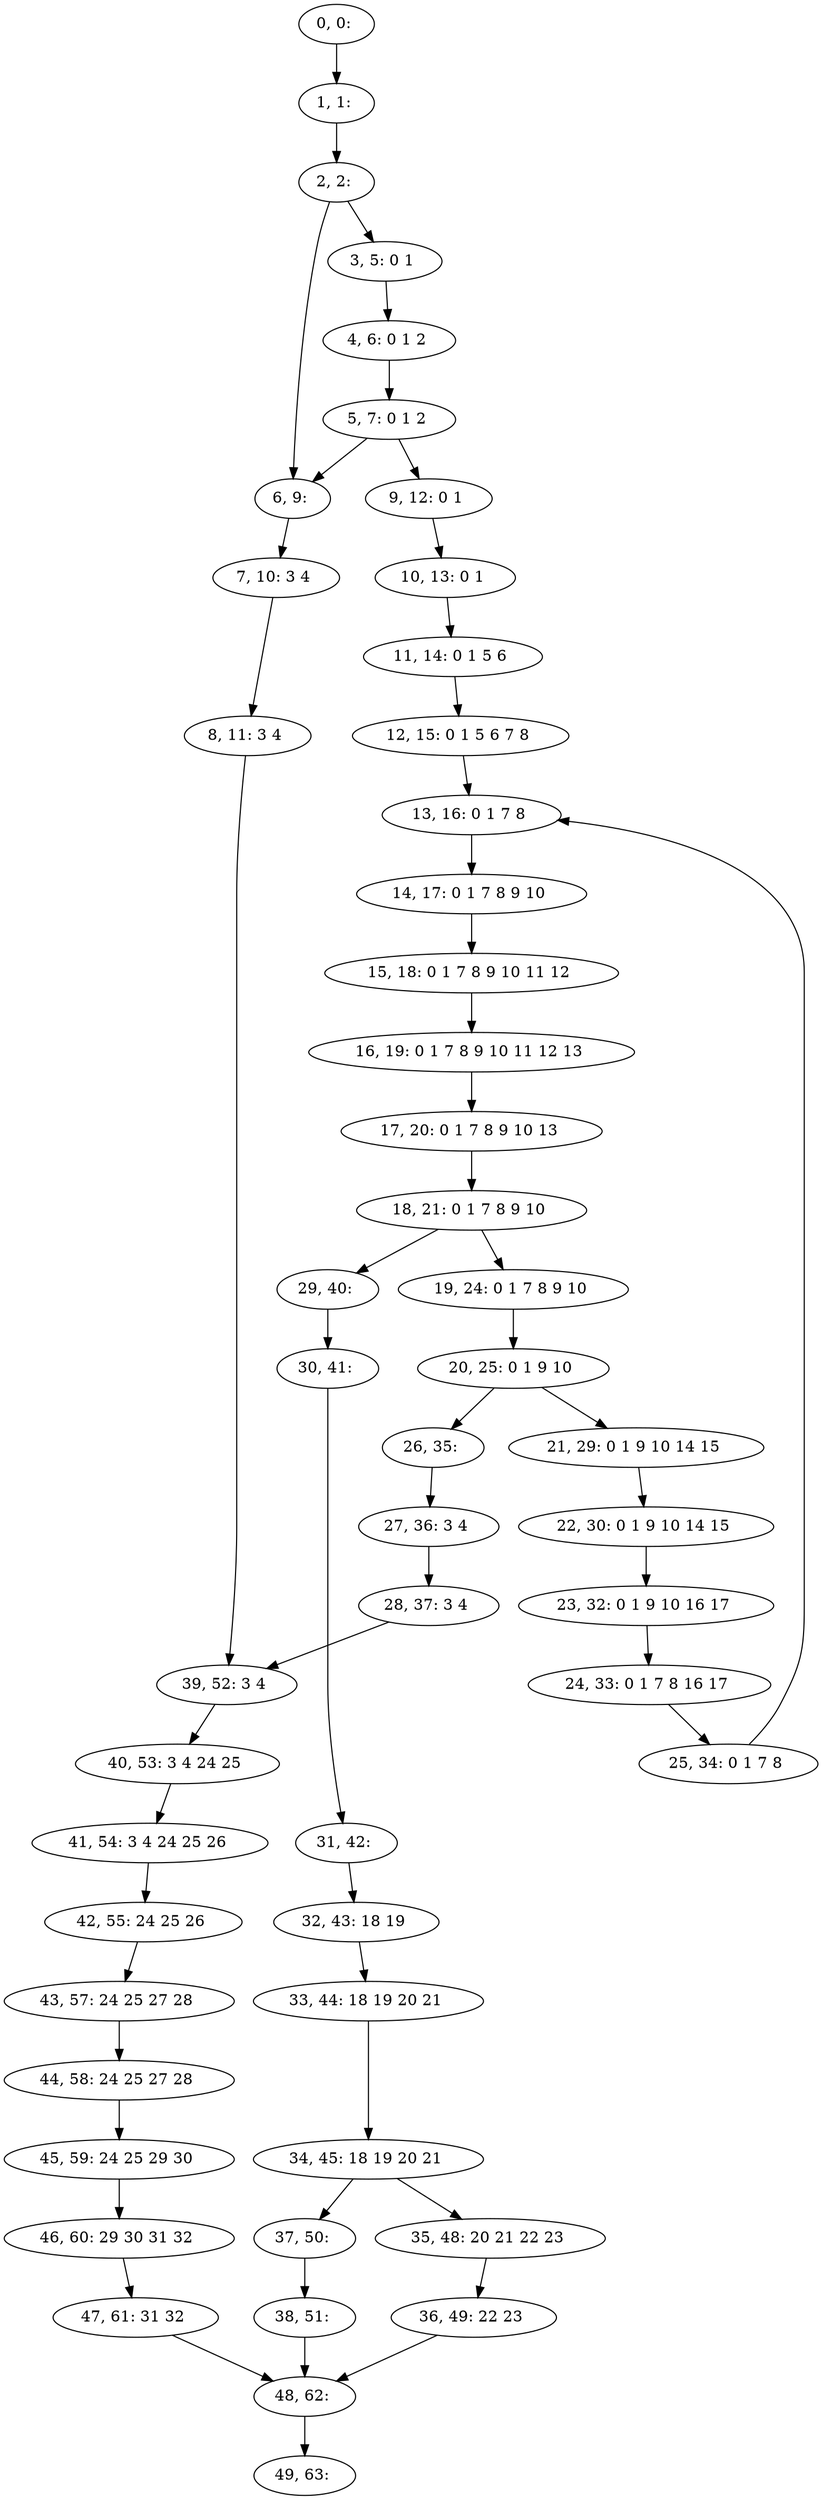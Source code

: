 digraph G {
0[label="0, 0: "];
1[label="1, 1: "];
2[label="2, 2: "];
3[label="3, 5: 0 1 "];
4[label="4, 6: 0 1 2 "];
5[label="5, 7: 0 1 2 "];
6[label="6, 9: "];
7[label="7, 10: 3 4 "];
8[label="8, 11: 3 4 "];
9[label="9, 12: 0 1 "];
10[label="10, 13: 0 1 "];
11[label="11, 14: 0 1 5 6 "];
12[label="12, 15: 0 1 5 6 7 8 "];
13[label="13, 16: 0 1 7 8 "];
14[label="14, 17: 0 1 7 8 9 10 "];
15[label="15, 18: 0 1 7 8 9 10 11 12 "];
16[label="16, 19: 0 1 7 8 9 10 11 12 13 "];
17[label="17, 20: 0 1 7 8 9 10 13 "];
18[label="18, 21: 0 1 7 8 9 10 "];
19[label="19, 24: 0 1 7 8 9 10 "];
20[label="20, 25: 0 1 9 10 "];
21[label="21, 29: 0 1 9 10 14 15 "];
22[label="22, 30: 0 1 9 10 14 15 "];
23[label="23, 32: 0 1 9 10 16 17 "];
24[label="24, 33: 0 1 7 8 16 17 "];
25[label="25, 34: 0 1 7 8 "];
26[label="26, 35: "];
27[label="27, 36: 3 4 "];
28[label="28, 37: 3 4 "];
29[label="29, 40: "];
30[label="30, 41: "];
31[label="31, 42: "];
32[label="32, 43: 18 19 "];
33[label="33, 44: 18 19 20 21 "];
34[label="34, 45: 18 19 20 21 "];
35[label="35, 48: 20 21 22 23 "];
36[label="36, 49: 22 23 "];
37[label="37, 50: "];
38[label="38, 51: "];
39[label="39, 52: 3 4 "];
40[label="40, 53: 3 4 24 25 "];
41[label="41, 54: 3 4 24 25 26 "];
42[label="42, 55: 24 25 26 "];
43[label="43, 57: 24 25 27 28 "];
44[label="44, 58: 24 25 27 28 "];
45[label="45, 59: 24 25 29 30 "];
46[label="46, 60: 29 30 31 32 "];
47[label="47, 61: 31 32 "];
48[label="48, 62: "];
49[label="49, 63: "];
0->1 ;
1->2 ;
2->3 ;
2->6 ;
3->4 ;
4->5 ;
5->6 ;
5->9 ;
6->7 ;
7->8 ;
8->39 ;
9->10 ;
10->11 ;
11->12 ;
12->13 ;
13->14 ;
14->15 ;
15->16 ;
16->17 ;
17->18 ;
18->19 ;
18->29 ;
19->20 ;
20->21 ;
20->26 ;
21->22 ;
22->23 ;
23->24 ;
24->25 ;
25->13 ;
26->27 ;
27->28 ;
28->39 ;
29->30 ;
30->31 ;
31->32 ;
32->33 ;
33->34 ;
34->35 ;
34->37 ;
35->36 ;
36->48 ;
37->38 ;
38->48 ;
39->40 ;
40->41 ;
41->42 ;
42->43 ;
43->44 ;
44->45 ;
45->46 ;
46->47 ;
47->48 ;
48->49 ;
}
